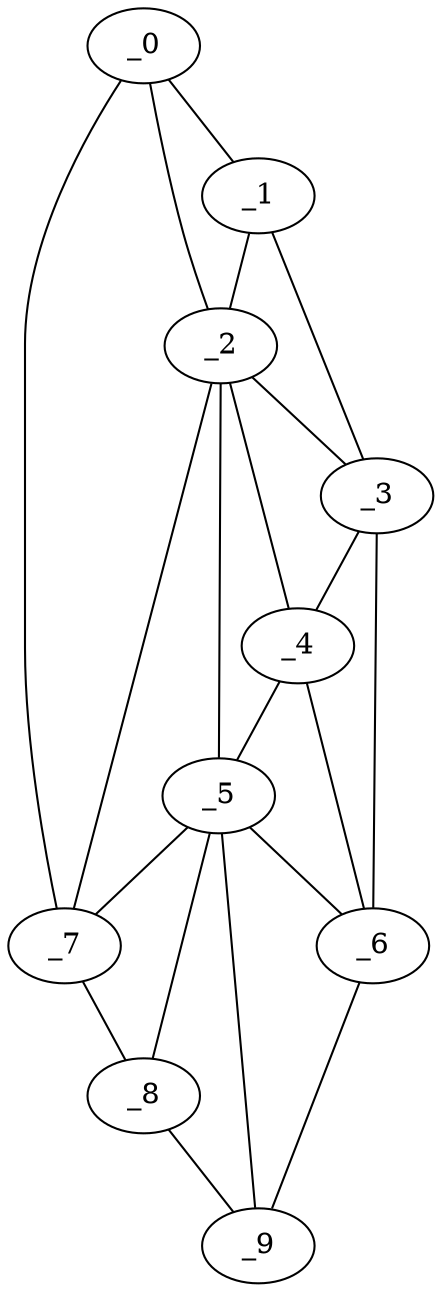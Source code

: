 graph "obj11__75.gxl" {
	_0	 [x=17,
		y=33];
	_1	 [x=31,
		y=24];
	_0 -- _1	 [valence=1];
	_2	 [x=36,
		y=37];
	_0 -- _2	 [valence=2];
	_7	 [x=86,
		y=102];
	_0 -- _7	 [valence=1];
	_1 -- _2	 [valence=1];
	_3	 [x=47,
		y=21];
	_1 -- _3	 [valence=1];
	_2 -- _3	 [valence=1];
	_4	 [x=50,
		y=21];
	_2 -- _4	 [valence=2];
	_5	 [x=62,
		y=47];
	_2 -- _5	 [valence=2];
	_2 -- _7	 [valence=2];
	_3 -- _4	 [valence=2];
	_6	 [x=63,
		y=20];
	_3 -- _6	 [valence=1];
	_4 -- _5	 [valence=2];
	_4 -- _6	 [valence=2];
	_5 -- _6	 [valence=2];
	_5 -- _7	 [valence=2];
	_8	 [x=89,
		y=102];
	_5 -- _8	 [valence=2];
	_9	 [x=117,
		y=32];
	_5 -- _9	 [valence=2];
	_6 -- _9	 [valence=1];
	_7 -- _8	 [valence=1];
	_8 -- _9	 [valence=1];
}
